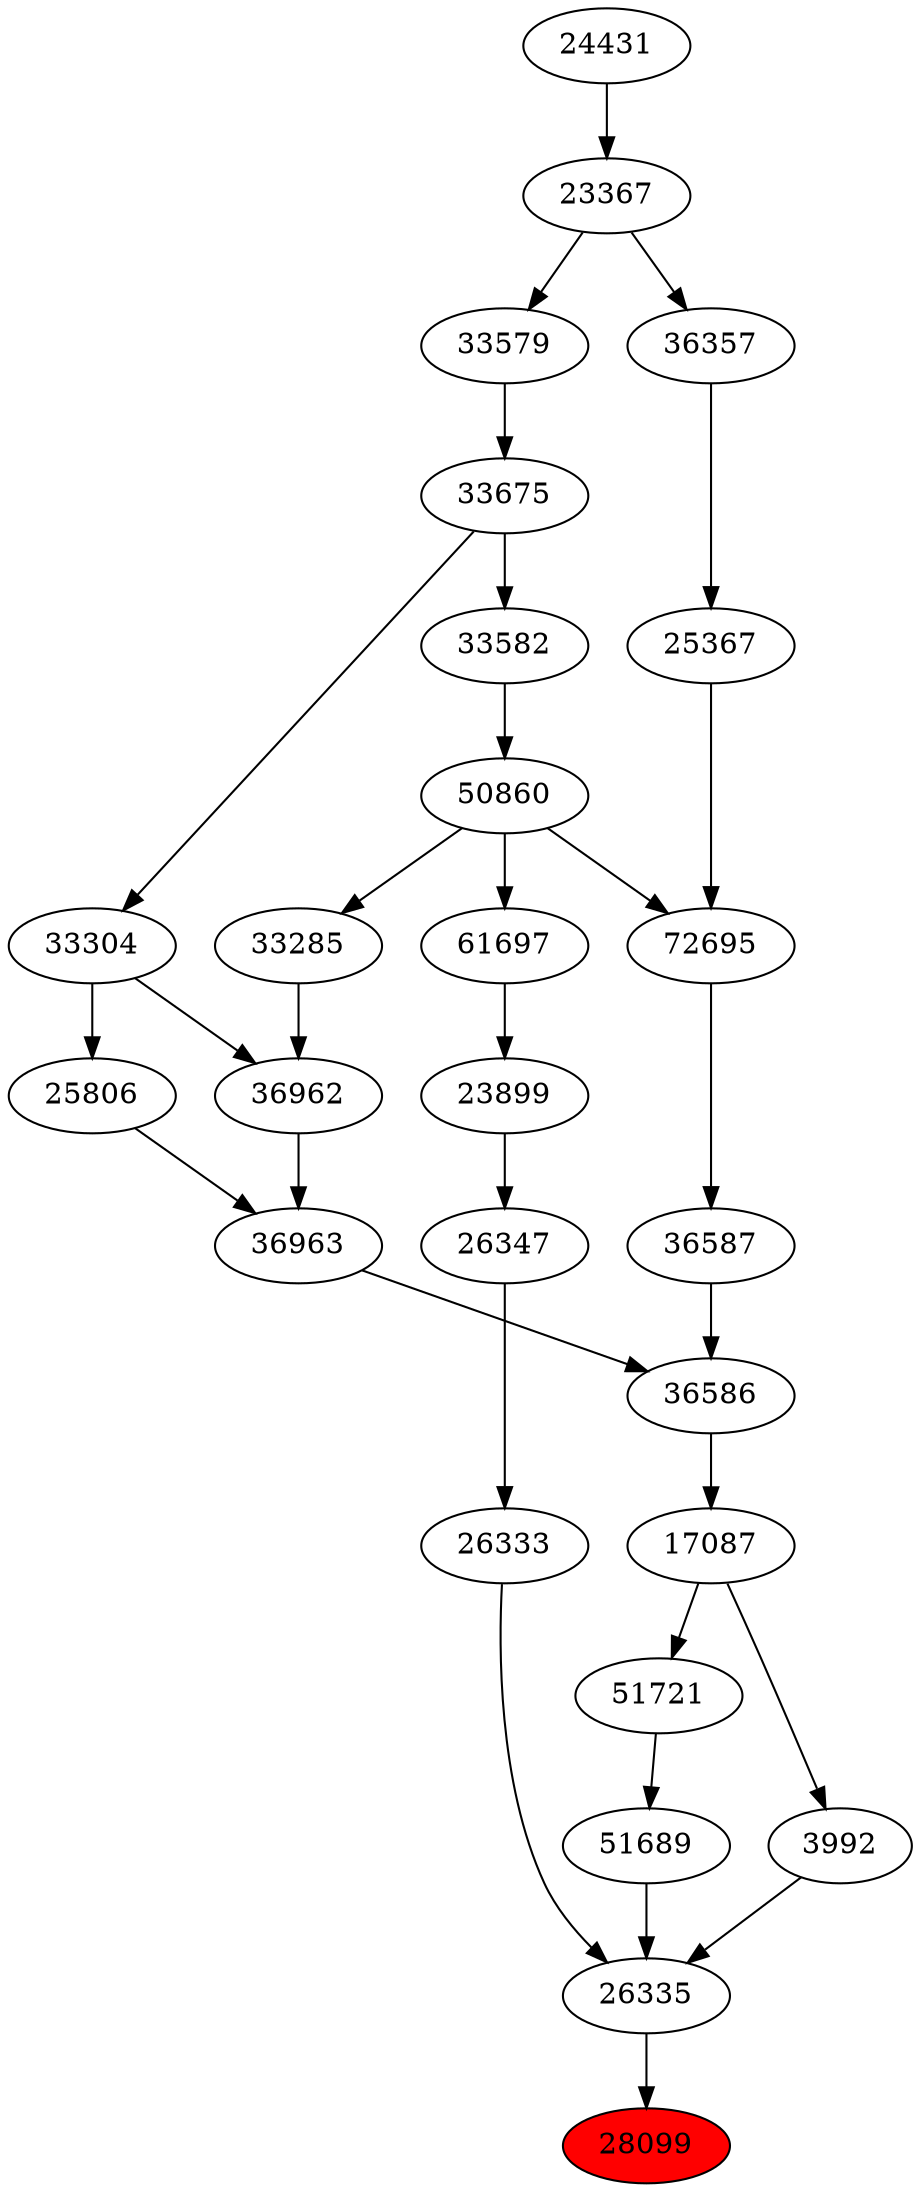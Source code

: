 strict digraph{ 
28099 [label="28099" fillcolor=red style=filled]
26335 -> 28099
26335 [label="26335"]
26333 -> 26335
3992 -> 26335
51689 -> 26335
26333 [label="26333"]
26347 -> 26333
3992 [label="3992"]
17087 -> 3992
51689 [label="51689"]
51721 -> 51689
26347 [label="26347"]
23899 -> 26347
17087 [label="17087"]
36586 -> 17087
51721 [label="51721"]
17087 -> 51721
23899 [label="23899"]
61697 -> 23899
36586 [label="36586"]
36587 -> 36586
36963 -> 36586
61697 [label="61697"]
50860 -> 61697
36587 [label="36587"]
72695 -> 36587
36963 [label="36963"]
36962 -> 36963
25806 -> 36963
50860 [label="50860"]
33582 -> 50860
72695 [label="72695"]
50860 -> 72695
25367 -> 72695
36962 [label="36962"]
33285 -> 36962
33304 -> 36962
25806 [label="25806"]
33304 -> 25806
33582 [label="33582"]
33675 -> 33582
25367 [label="25367"]
36357 -> 25367
33285 [label="33285"]
50860 -> 33285
33304 [label="33304"]
33675 -> 33304
33675 [label="33675"]
33579 -> 33675
36357 [label="36357"]
23367 -> 36357
33579 [label="33579"]
23367 -> 33579
23367 [label="23367"]
24431 -> 23367
24431 [label="24431"]
}